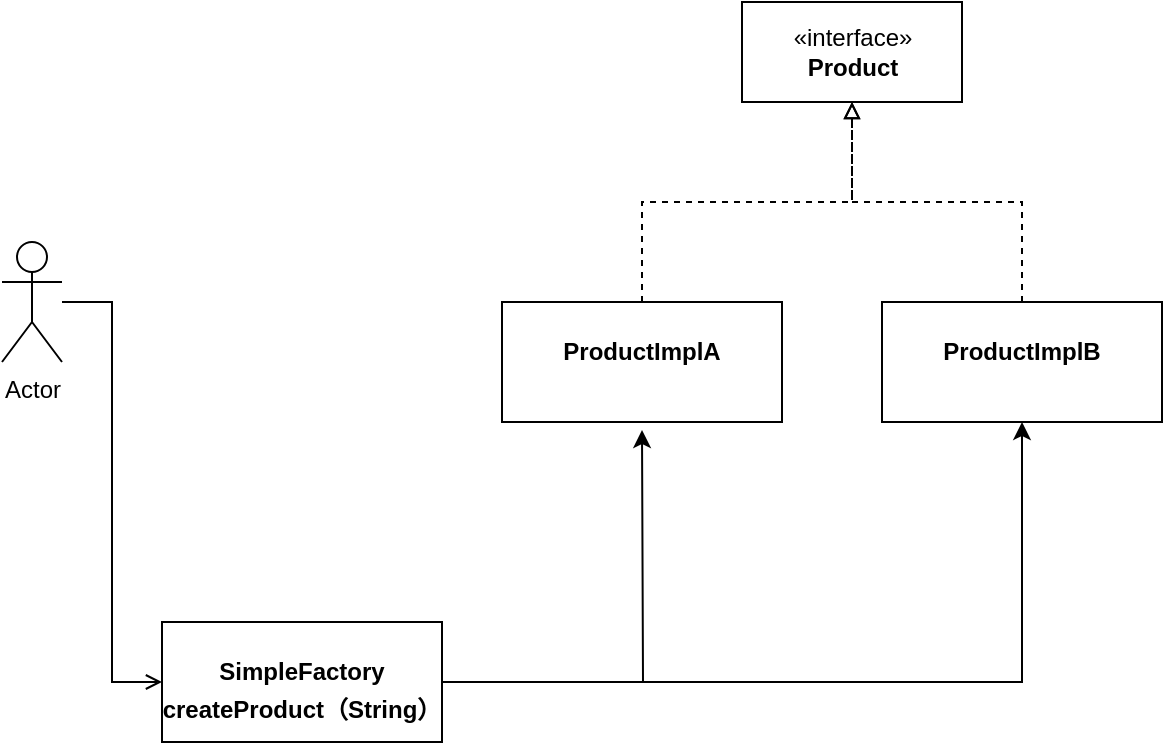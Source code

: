 <mxfile version="14.8.4" type="github">
  <diagram id="qFqPaxt84j7U-PXWmILb" name="Page-1">
    <mxGraphModel dx="946" dy="645" grid="1" gridSize="10" guides="1" tooltips="1" connect="1" arrows="1" fold="1" page="1" pageScale="1" pageWidth="827" pageHeight="1169" math="0" shadow="0">
      <root>
        <mxCell id="0" />
        <mxCell id="1" parent="0" />
        <mxCell id="aQGxSlsHaq3K5OFzLRpE-9" style="edgeStyle=orthogonalEdgeStyle;rounded=0;orthogonalLoop=1;jettySize=auto;html=1;entryX=0;entryY=0.5;entryDx=0;entryDy=0;endArrow=open;endFill=0;" edge="1" parent="1" source="aQGxSlsHaq3K5OFzLRpE-1" target="aQGxSlsHaq3K5OFzLRpE-2">
          <mxGeometry relative="1" as="geometry" />
        </mxCell>
        <mxCell id="aQGxSlsHaq3K5OFzLRpE-1" value="Actor" style="shape=umlActor;verticalLabelPosition=bottom;verticalAlign=top;html=1;" vertex="1" parent="1">
          <mxGeometry x="140" y="210" width="30" height="60" as="geometry" />
        </mxCell>
        <mxCell id="aQGxSlsHaq3K5OFzLRpE-10" style="edgeStyle=orthogonalEdgeStyle;rounded=0;orthogonalLoop=1;jettySize=auto;html=1;endArrow=classic;endFill=1;" edge="1" parent="1" source="aQGxSlsHaq3K5OFzLRpE-2">
          <mxGeometry relative="1" as="geometry">
            <mxPoint x="460" y="304" as="targetPoint" />
          </mxGeometry>
        </mxCell>
        <mxCell id="aQGxSlsHaq3K5OFzLRpE-11" style="edgeStyle=orthogonalEdgeStyle;rounded=0;orthogonalLoop=1;jettySize=auto;html=1;endArrow=classic;endFill=1;" edge="1" parent="1" source="aQGxSlsHaq3K5OFzLRpE-2" target="aQGxSlsHaq3K5OFzLRpE-4">
          <mxGeometry relative="1" as="geometry" />
        </mxCell>
        <mxCell id="aQGxSlsHaq3K5OFzLRpE-2" value="&lt;p style=&quot;margin: 0px ; margin-top: 4px ; text-align: center&quot;&gt;&lt;br&gt;&lt;b&gt;SimpleFactory&lt;/b&gt;&lt;/p&gt;&lt;p style=&quot;margin: 0px ; margin-top: 4px ; text-align: center&quot;&gt;&lt;b&gt;createProduct（String）&lt;/b&gt;&lt;/p&gt;" style="verticalAlign=top;align=left;overflow=fill;fontSize=12;fontFamily=Helvetica;html=1;" vertex="1" parent="1">
          <mxGeometry x="220" y="400" width="140" height="60" as="geometry" />
        </mxCell>
        <mxCell id="aQGxSlsHaq3K5OFzLRpE-7" style="edgeStyle=orthogonalEdgeStyle;rounded=0;orthogonalLoop=1;jettySize=auto;html=1;exitX=0.5;exitY=0;exitDx=0;exitDy=0;entryX=0.5;entryY=1;entryDx=0;entryDy=0;dashed=1;endArrow=block;endFill=0;" edge="1" parent="1" source="aQGxSlsHaq3K5OFzLRpE-3" target="aQGxSlsHaq3K5OFzLRpE-6">
          <mxGeometry relative="1" as="geometry" />
        </mxCell>
        <mxCell id="aQGxSlsHaq3K5OFzLRpE-3" value="&lt;p style=&quot;margin: 0px ; margin-top: 4px ; text-align: center&quot;&gt;&lt;br&gt;&lt;b&gt;ProductImplA&lt;/b&gt;&lt;/p&gt;" style="verticalAlign=top;align=left;overflow=fill;fontSize=12;fontFamily=Helvetica;html=1;" vertex="1" parent="1">
          <mxGeometry x="390" y="240" width="140" height="60" as="geometry" />
        </mxCell>
        <mxCell id="aQGxSlsHaq3K5OFzLRpE-8" style="edgeStyle=orthogonalEdgeStyle;rounded=0;orthogonalLoop=1;jettySize=auto;html=1;dashed=1;endArrow=block;endFill=0;" edge="1" parent="1" source="aQGxSlsHaq3K5OFzLRpE-4" target="aQGxSlsHaq3K5OFzLRpE-6">
          <mxGeometry relative="1" as="geometry" />
        </mxCell>
        <mxCell id="aQGxSlsHaq3K5OFzLRpE-4" value="&lt;p style=&quot;margin: 0px ; margin-top: 4px ; text-align: center&quot;&gt;&lt;br&gt;&lt;b&gt;ProductImplB&lt;/b&gt;&lt;/p&gt;" style="verticalAlign=top;align=left;overflow=fill;fontSize=12;fontFamily=Helvetica;html=1;" vertex="1" parent="1">
          <mxGeometry x="580" y="240" width="140" height="60" as="geometry" />
        </mxCell>
        <mxCell id="aQGxSlsHaq3K5OFzLRpE-6" value="«interface»&lt;br&gt;&lt;b&gt;Product&lt;/b&gt;" style="html=1;" vertex="1" parent="1">
          <mxGeometry x="510" y="90" width="110" height="50" as="geometry" />
        </mxCell>
      </root>
    </mxGraphModel>
  </diagram>
</mxfile>

